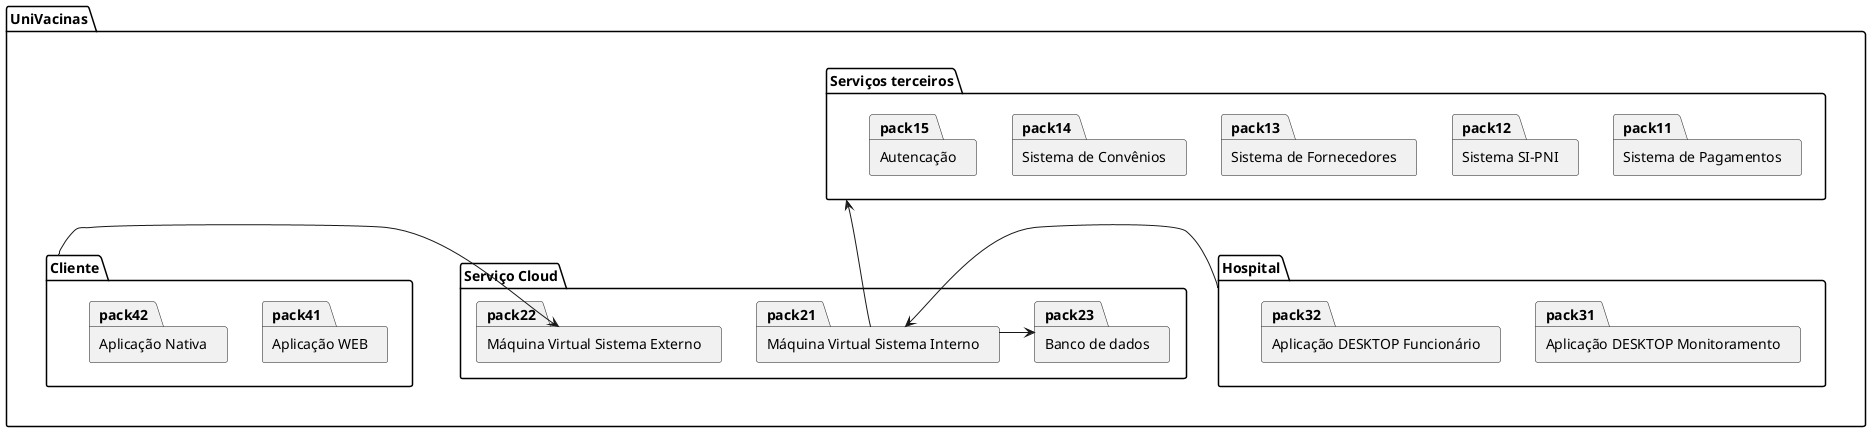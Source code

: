 @startuml
package pack as "UniVacinas" {
	together {
		package   pack1 as  "Serviços terceiros" {
			package  pack11  as "Sistema de Pagamentos" {
			}
			package  pack12  as "Sistema SI-PNI" {
			}
			package  pack13  as "Sistema de Fornecedores" {
			}
			package  pack14 as  "Sistema de Convênios" {
			}
			package  pack15 as  "Autencação" {
			}
		}
         }
         together {
		package pack3 as "Hospital" {
			package pack31 as "Aplicação DESKTOP Monitoramento" {
			}
			package pack32 as "Aplicação DESKTOP Funcionário" {
			}
		}
		package pack2 as "Serviço Cloud" {
			package pack21 as "Máquina Virtual Sistema Interno" {
			}
                        package pack22 as "Máquina Virtual Sistema Externo" {
			}
                        package pack23 as "Banco de dados" {
			}
		}
         }
         together {
                package pack4 as "Cliente" {
			package pack41 as "Aplicação WEB" {
			}
			package pack42 as "Aplicação Nativa" {
			}
		}
	}
}

pack1 -[hidden]-> pack3
pack3 -[hidden]-> pack4

pack21 -> pack1
pack3 -> pack21
pack21 -> pack23
pack4 -> pack22

@enduml